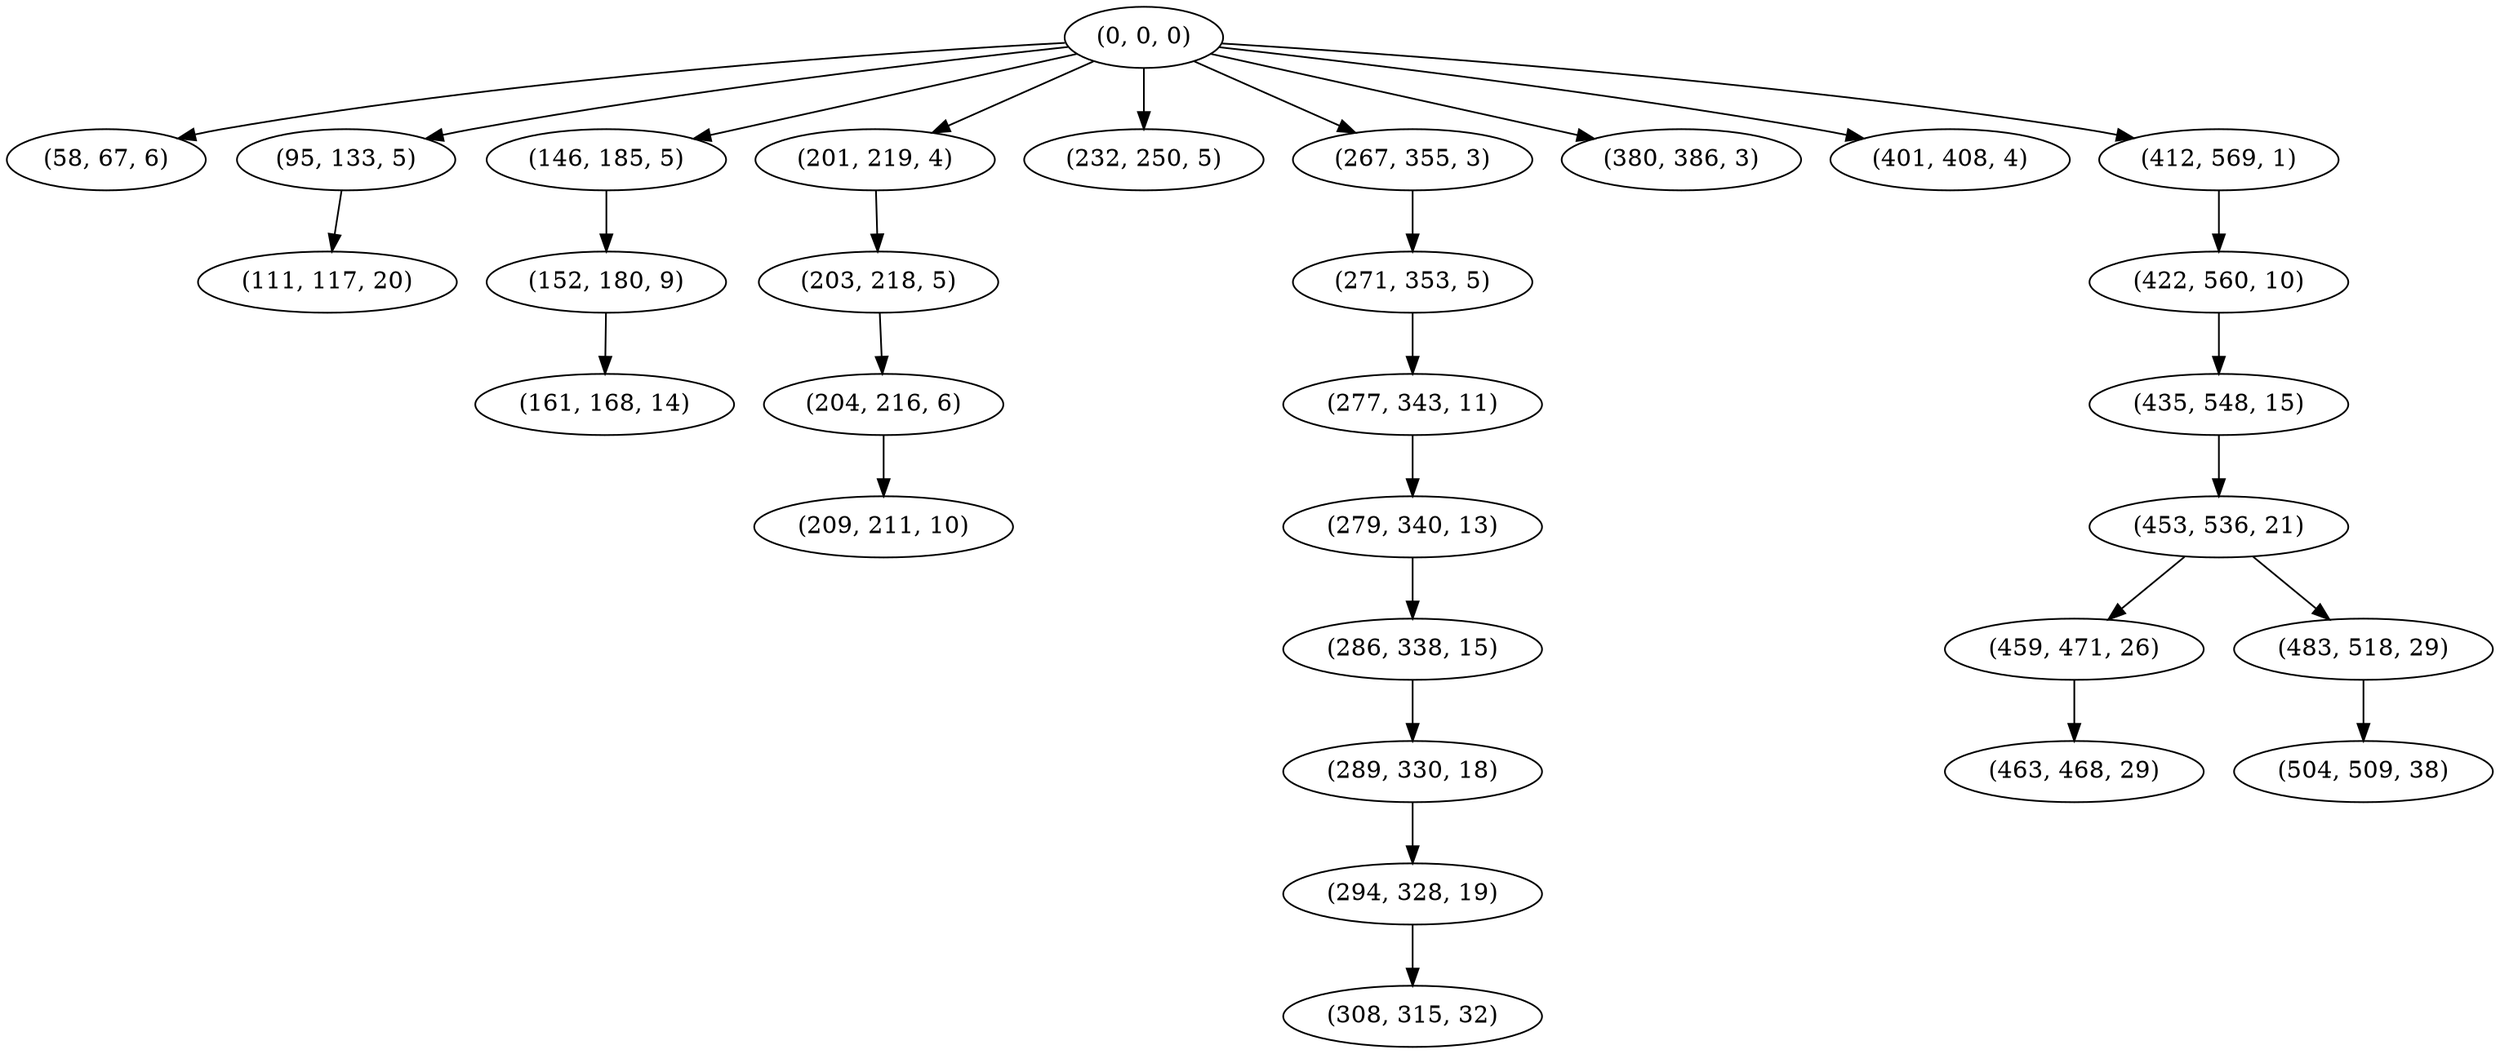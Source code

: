digraph tree {
    "(0, 0, 0)";
    "(58, 67, 6)";
    "(95, 133, 5)";
    "(111, 117, 20)";
    "(146, 185, 5)";
    "(152, 180, 9)";
    "(161, 168, 14)";
    "(201, 219, 4)";
    "(203, 218, 5)";
    "(204, 216, 6)";
    "(209, 211, 10)";
    "(232, 250, 5)";
    "(267, 355, 3)";
    "(271, 353, 5)";
    "(277, 343, 11)";
    "(279, 340, 13)";
    "(286, 338, 15)";
    "(289, 330, 18)";
    "(294, 328, 19)";
    "(308, 315, 32)";
    "(380, 386, 3)";
    "(401, 408, 4)";
    "(412, 569, 1)";
    "(422, 560, 10)";
    "(435, 548, 15)";
    "(453, 536, 21)";
    "(459, 471, 26)";
    "(463, 468, 29)";
    "(483, 518, 29)";
    "(504, 509, 38)";
    "(0, 0, 0)" -> "(58, 67, 6)";
    "(0, 0, 0)" -> "(95, 133, 5)";
    "(0, 0, 0)" -> "(146, 185, 5)";
    "(0, 0, 0)" -> "(201, 219, 4)";
    "(0, 0, 0)" -> "(232, 250, 5)";
    "(0, 0, 0)" -> "(267, 355, 3)";
    "(0, 0, 0)" -> "(380, 386, 3)";
    "(0, 0, 0)" -> "(401, 408, 4)";
    "(0, 0, 0)" -> "(412, 569, 1)";
    "(95, 133, 5)" -> "(111, 117, 20)";
    "(146, 185, 5)" -> "(152, 180, 9)";
    "(152, 180, 9)" -> "(161, 168, 14)";
    "(201, 219, 4)" -> "(203, 218, 5)";
    "(203, 218, 5)" -> "(204, 216, 6)";
    "(204, 216, 6)" -> "(209, 211, 10)";
    "(267, 355, 3)" -> "(271, 353, 5)";
    "(271, 353, 5)" -> "(277, 343, 11)";
    "(277, 343, 11)" -> "(279, 340, 13)";
    "(279, 340, 13)" -> "(286, 338, 15)";
    "(286, 338, 15)" -> "(289, 330, 18)";
    "(289, 330, 18)" -> "(294, 328, 19)";
    "(294, 328, 19)" -> "(308, 315, 32)";
    "(412, 569, 1)" -> "(422, 560, 10)";
    "(422, 560, 10)" -> "(435, 548, 15)";
    "(435, 548, 15)" -> "(453, 536, 21)";
    "(453, 536, 21)" -> "(459, 471, 26)";
    "(453, 536, 21)" -> "(483, 518, 29)";
    "(459, 471, 26)" -> "(463, 468, 29)";
    "(483, 518, 29)" -> "(504, 509, 38)";
}

